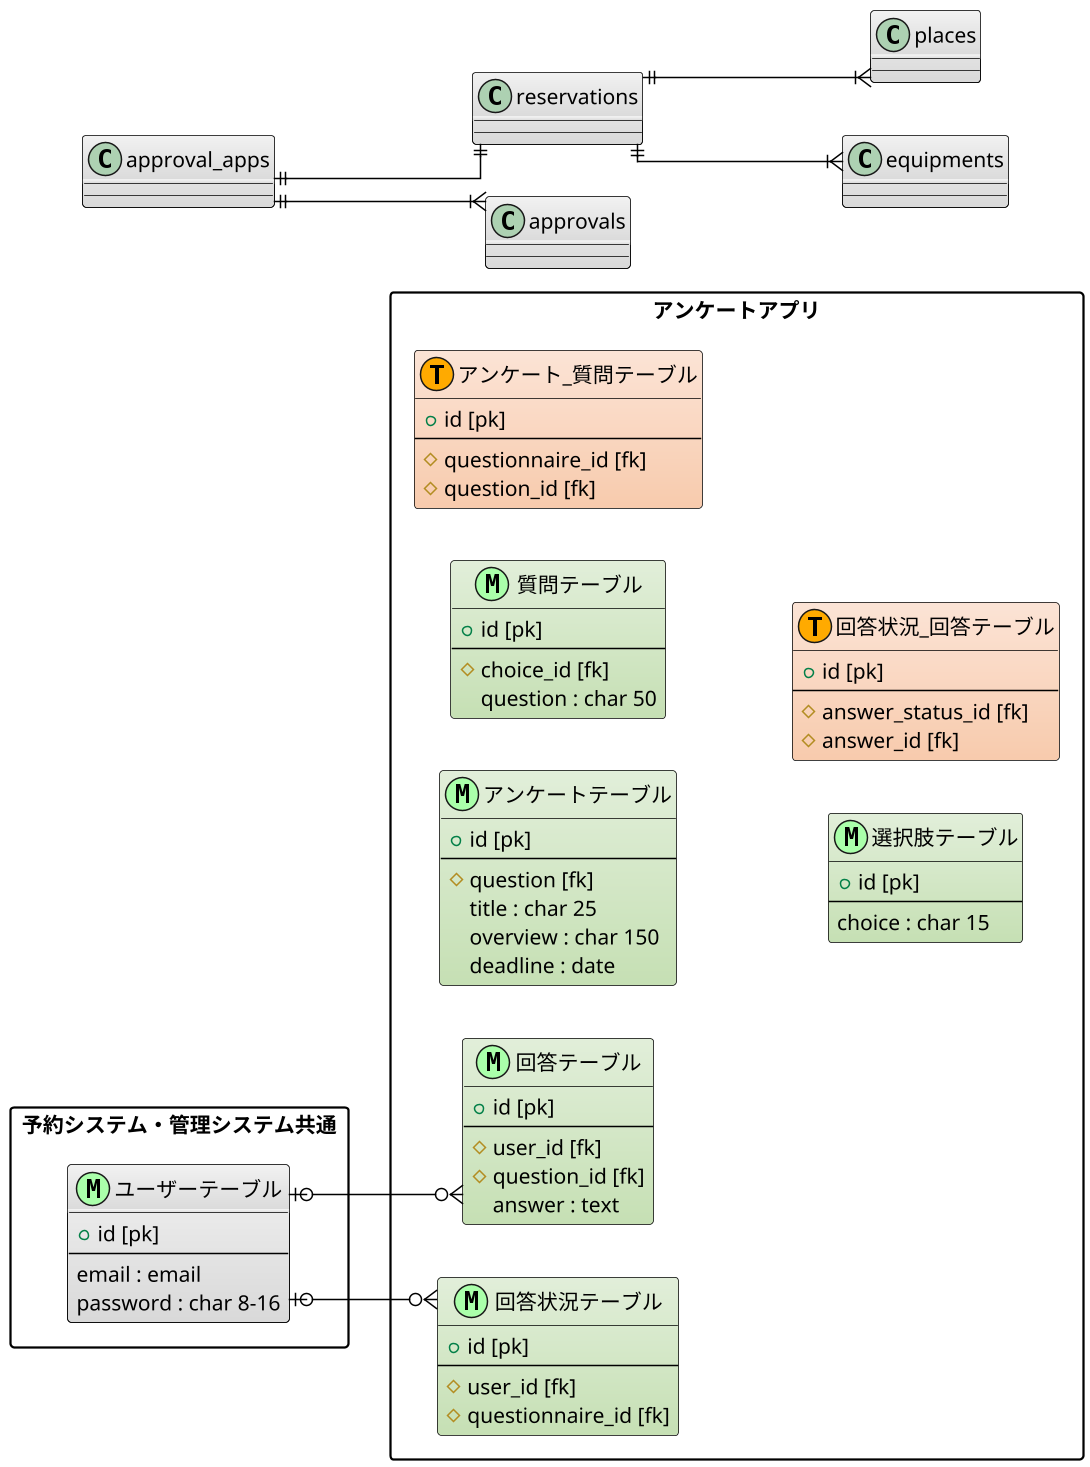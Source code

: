@startuml questionnaire_entity-relationship-diagram

scale 1.5
left to right direction
skinparam packageStyle rectangle
skinparam linetype ortho


!define MAIN_ENTITY #E2EFDA-C6E0B4
!define MAIN_ENTITY_2 #FCE4D6-F8CBAD

!define METAL #F2F2F2-D9D9D9
!define MASTER_MARK_COLOR AAFFAA
!define TRANSACTION_MARK_COLOR FFAA00

skinparam class {
    BackgroundColor METAL
    BorderColor Black
    ArrowColor Black
}

package "予約システム・管理システム共通" as Common {
    entity "ユーザーテーブル" as users <<M,MASTER_MARK_COLOR>> {
        + id [pk]
        --
        email : email
        password : char 8-16
    }
}

package "アンケートアプリ" as questionnaire_app {
  entity "アンケートテーブル" as questionnaire <<M,MASTER_MARK_COLOR>> MAIN_ENTITY {
    + id [pk]
    --
    # question [fk]
    title : char 25
    overview : char 150
    deadline : date
  }

  entity "質問テーブル" as question <<M,MASTER_MARK_COLOR>> MAIN_ENTITY {
    + id [pk]
    --
    # choice_id [fk]
    question : char 50
  }

  entity "アンケート_質問テーブル" as qn_q <<T,TRANSACTION_MARK_COLOR>> MAIN_ENTITY_2 {
    + id [pk]
    --
    # questionnaire_id [fk]
    # question_id [fk]
  }

  entity "選択肢テーブル" as choice <<M,MASTER_MARK_COLOR>> MAIN_ENTITY {
    + id [pk]
    --
    choice : char 15
  }

  entity "回答テーブル" as answer <<M,MASTER_MARK_COLOR>> MAIN_ENTITY {
    + id [pk]
    --
    # user_id [fk]
    # question_id [fk]
    answer : text
  }

  entity "回答状況テーブル" as answer_status <<M,MASTER_MARK_COLOR>> MAIN_ENTITY {
    + id [pk]
    --
    # user_id [fk]
    # questionnaire_id [fk]
  }

  entity "回答状況_回答テーブル" as as_a <<T,TRANSACTION_MARK_COLOR>> MAIN_ENTITY_2 {
    + id [pk]
    --
    # answer_status_id [fk]
    # answer_id [fk]
  }
}

users             |o--o{    answer
users             |o--o{    answer_status
reservations      ||--|{    places
reservations      ||--|{    equipments
approval_apps     ||--||    reservations
approval_apps     ||--|{    approvals

@enduml
